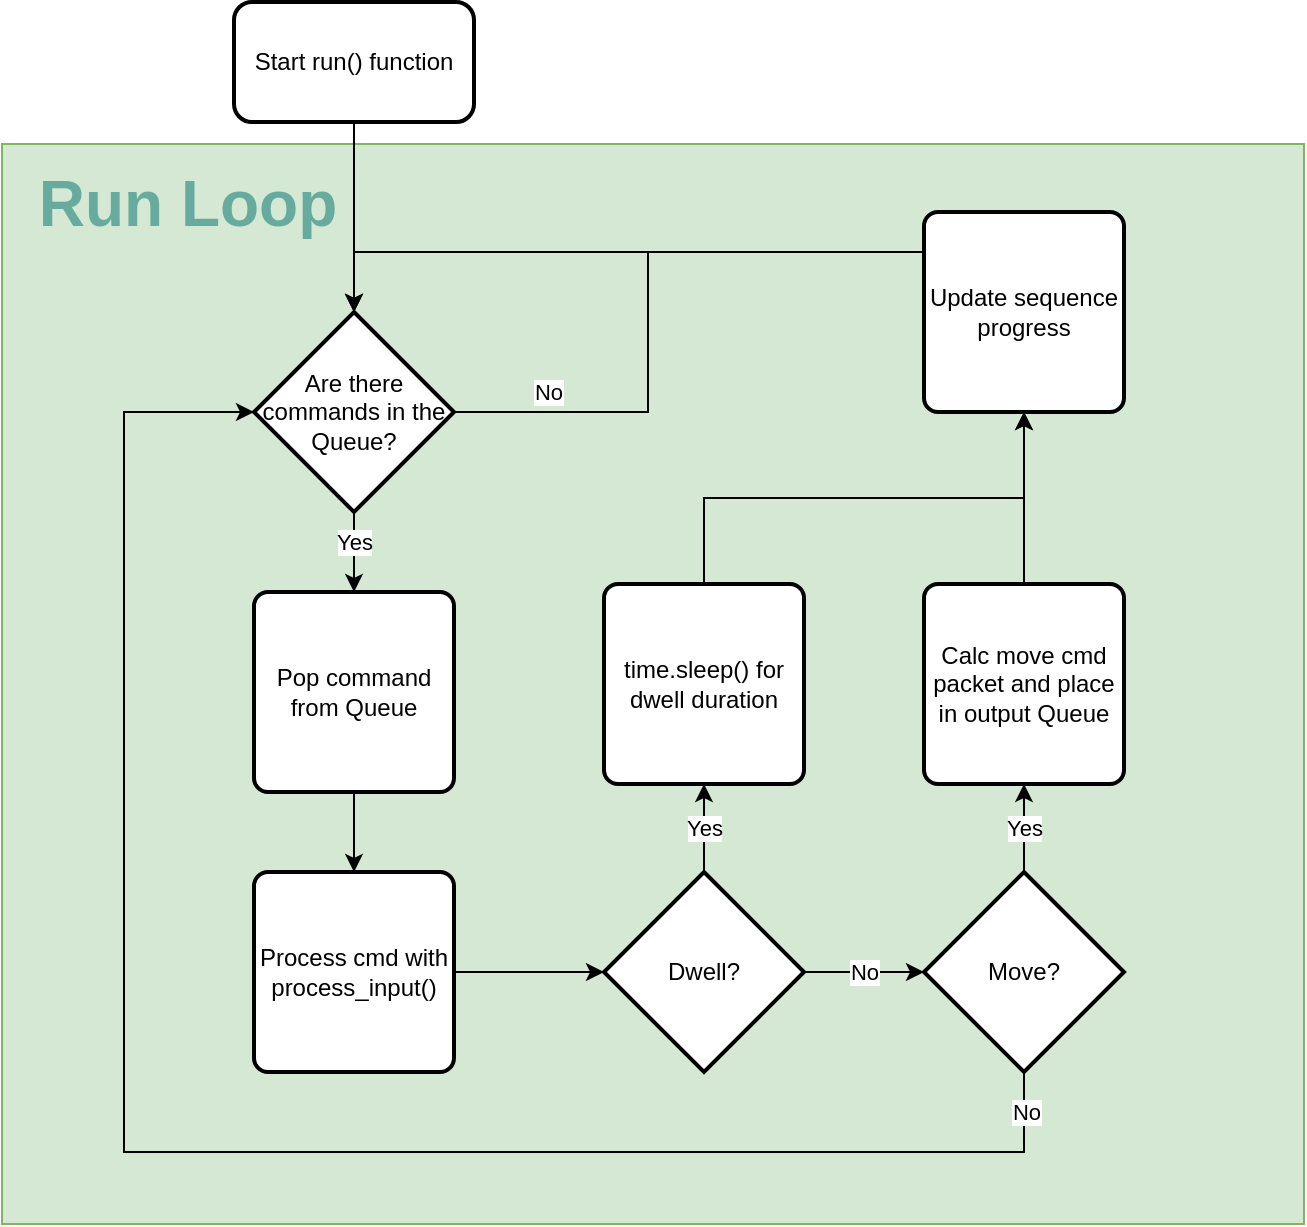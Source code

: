 <mxfile version="15.4.0" type="device"><diagram id="C5RBs43oDa-KdzZeNtuy" name="Page-1"><mxGraphModel dx="900" dy="1792" grid="1" gridSize="10" guides="1" tooltips="1" connect="1" arrows="1" fold="1" page="1" pageScale="1" pageWidth="827" pageHeight="1169" math="0" shadow="0"><root><mxCell id="WIyWlLk6GJQsqaUBKTNV-0"/><mxCell id="WIyWlLk6GJQsqaUBKTNV-1" parent="WIyWlLk6GJQsqaUBKTNV-0"/><mxCell id="3aw1ZNqdZFqttkbGH9FZ-79" value="" style="rounded=0;whiteSpace=wrap;html=1;fillColor=#d5e8d4;strokeColor=#82b366;" parent="WIyWlLk6GJQsqaUBKTNV-1" vertex="1"><mxGeometry x="149" y="-854" width="651" height="540" as="geometry"/></mxCell><mxCell id="vF_u31iRMHl0yjkTLBo3-8" value="Start run() function" style="rounded=1;whiteSpace=wrap;html=1;strokeWidth=2;" parent="WIyWlLk6GJQsqaUBKTNV-1" vertex="1"><mxGeometry x="265" y="-925" width="120" height="60" as="geometry"/></mxCell><mxCell id="vF_u31iRMHl0yjkTLBo3-14" value="Are there commands in the Queue?" style="strokeWidth=2;html=1;shape=mxgraph.flowchart.decision;whiteSpace=wrap;" parent="WIyWlLk6GJQsqaUBKTNV-1" vertex="1"><mxGeometry x="275" y="-770" width="100" height="100" as="geometry"/></mxCell><mxCell id="vF_u31iRMHl0yjkTLBo3-16" value="&lt;br&gt;" style="endArrow=classic;html=1;rounded=0;edgeStyle=orthogonalEdgeStyle;exitX=0.5;exitY=1;exitDx=0;exitDy=0;exitPerimeter=0;entryX=0.5;entryY=0;entryDx=0;entryDy=0;" parent="WIyWlLk6GJQsqaUBKTNV-1" source="vF_u31iRMHl0yjkTLBo3-14" target="_2091OM16MVo-oqEmdx8-7" edge="1"><mxGeometry relative="1" as="geometry"><mxPoint x="290" y="-480" as="sourcePoint"/><mxPoint x="162" y="-530" as="targetPoint"/><Array as="points"/></mxGeometry></mxCell><mxCell id="vF_u31iRMHl0yjkTLBo3-17" value="Yes" style="edgeLabel;resizable=0;html=1;align=center;verticalAlign=middle;" parent="vF_u31iRMHl0yjkTLBo3-16" connectable="0" vertex="1"><mxGeometry relative="1" as="geometry"><mxPoint y="-5" as="offset"/></mxGeometry></mxCell><mxCell id="3aw1ZNqdZFqttkbGH9FZ-92" value="Run Loop" style="text;html=1;strokeColor=none;fillColor=none;align=center;verticalAlign=middle;whiteSpace=wrap;rounded=0;fontSize=32;fontColor=#67AB9F;fontStyle=1" parent="WIyWlLk6GJQsqaUBKTNV-1" vertex="1"><mxGeometry x="162" y="-844" width="160" height="40" as="geometry"/></mxCell><mxCell id="3aw1ZNqdZFqttkbGH9FZ-16" value="" style="endArrow=classic;html=1;rounded=0;edgeStyle=orthogonalEdgeStyle;entryX=0.5;entryY=0;entryDx=0;entryDy=0;exitX=0.5;exitY=1;exitDx=0;exitDy=0;entryPerimeter=0;" parent="WIyWlLk6GJQsqaUBKTNV-1" source="vF_u31iRMHl0yjkTLBo3-8" target="vF_u31iRMHl0yjkTLBo3-14" edge="1"><mxGeometry width="50" height="50" relative="1" as="geometry"><mxPoint x="545" y="-540" as="sourcePoint"/><mxPoint x="610" y="-540" as="targetPoint"/></mxGeometry></mxCell><mxCell id="_2091OM16MVo-oqEmdx8-3" value="&lt;br&gt;" style="endArrow=classic;html=1;rounded=0;edgeStyle=orthogonalEdgeStyle;entryX=0.5;entryY=0;entryDx=0;entryDy=0;entryPerimeter=0;exitX=1;exitY=0.5;exitDx=0;exitDy=0;exitPerimeter=0;" parent="WIyWlLk6GJQsqaUBKTNV-1" source="vF_u31iRMHl0yjkTLBo3-14" target="vF_u31iRMHl0yjkTLBo3-14" edge="1"><mxGeometry x="-0.764" relative="1" as="geometry"><mxPoint x="335" y="-660" as="sourcePoint"/><mxPoint x="335" y="-590" as="targetPoint"/><Array as="points"><mxPoint x="472" y="-720"/><mxPoint x="472" y="-800"/><mxPoint x="325" y="-800"/></Array><mxPoint as="offset"/></mxGeometry></mxCell><mxCell id="_2091OM16MVo-oqEmdx8-4" value="No" style="edgeLabel;resizable=0;html=1;align=center;verticalAlign=middle;" parent="_2091OM16MVo-oqEmdx8-3" connectable="0" vertex="1"><mxGeometry relative="1" as="geometry"><mxPoint x="-50" y="70" as="offset"/></mxGeometry></mxCell><mxCell id="_2091OM16MVo-oqEmdx8-7" value="Pop command from Queue" style="rounded=1;whiteSpace=wrap;html=1;absoluteArcSize=1;arcSize=14;strokeWidth=2;" parent="WIyWlLk6GJQsqaUBKTNV-1" vertex="1"><mxGeometry x="275" y="-630" width="100" height="100" as="geometry"/></mxCell><mxCell id="_2091OM16MVo-oqEmdx8-19" value="Process cmd with process_input()" style="rounded=1;whiteSpace=wrap;html=1;absoluteArcSize=1;arcSize=14;strokeWidth=2;" parent="WIyWlLk6GJQsqaUBKTNV-1" vertex="1"><mxGeometry x="275" y="-490" width="100" height="100" as="geometry"/></mxCell><mxCell id="_2091OM16MVo-oqEmdx8-20" value="Calc move cmd packet and place in output Queue" style="rounded=1;whiteSpace=wrap;html=1;absoluteArcSize=1;arcSize=14;strokeWidth=2;" parent="WIyWlLk6GJQsqaUBKTNV-1" vertex="1"><mxGeometry x="610" y="-634" width="100" height="100" as="geometry"/></mxCell><mxCell id="_2091OM16MVo-oqEmdx8-22" value="" style="endArrow=classic;html=1;rounded=0;edgeStyle=orthogonalEdgeStyle;entryX=0.5;entryY=0;entryDx=0;entryDy=0;exitX=0.5;exitY=1;exitDx=0;exitDy=0;" parent="WIyWlLk6GJQsqaUBKTNV-1" source="_2091OM16MVo-oqEmdx8-7" target="_2091OM16MVo-oqEmdx8-19" edge="1"><mxGeometry width="50" height="50" relative="1" as="geometry"><mxPoint x="412" y="-340" as="sourcePoint"/><mxPoint x="325" y="-490" as="targetPoint"/></mxGeometry></mxCell><mxCell id="_2091OM16MVo-oqEmdx8-25" value="Update sequence progress" style="rounded=1;whiteSpace=wrap;html=1;absoluteArcSize=1;arcSize=14;strokeWidth=2;" parent="WIyWlLk6GJQsqaUBKTNV-1" vertex="1"><mxGeometry x="610" y="-820" width="100" height="100" as="geometry"/></mxCell><mxCell id="_2091OM16MVo-oqEmdx8-26" value="" style="endArrow=classic;html=1;rounded=0;edgeStyle=orthogonalEdgeStyle;entryX=0.5;entryY=1;entryDx=0;entryDy=0;exitX=0.5;exitY=0;exitDx=0;exitDy=0;" parent="WIyWlLk6GJQsqaUBKTNV-1" source="_2091OM16MVo-oqEmdx8-20" target="_2091OM16MVo-oqEmdx8-25" edge="1"><mxGeometry width="50" height="50" relative="1" as="geometry"><mxPoint x="390" y="-320" as="sourcePoint"/><mxPoint x="440" y="-370" as="targetPoint"/></mxGeometry></mxCell><mxCell id="_2091OM16MVo-oqEmdx8-28" value="" style="endArrow=classic;html=1;rounded=0;edgeStyle=orthogonalEdgeStyle;entryX=0.5;entryY=0;entryDx=0;entryDy=0;exitX=0;exitY=0.25;exitDx=0;exitDy=0;entryPerimeter=0;" parent="WIyWlLk6GJQsqaUBKTNV-1" source="_2091OM16MVo-oqEmdx8-25" target="vF_u31iRMHl0yjkTLBo3-14" edge="1"><mxGeometry width="50" height="50" relative="1" as="geometry"><mxPoint x="332" y="-320" as="sourcePoint"/><mxPoint x="382" y="-370" as="targetPoint"/><Array as="points"><mxPoint x="610" y="-800"/><mxPoint x="325" y="-800"/></Array></mxGeometry></mxCell><mxCell id="mpQiTmpkaqU87Hr1qZgv-1" value="Dwell?" style="strokeWidth=2;html=1;shape=mxgraph.flowchart.decision;whiteSpace=wrap;" vertex="1" parent="WIyWlLk6GJQsqaUBKTNV-1"><mxGeometry x="450" y="-490" width="100" height="100" as="geometry"/></mxCell><mxCell id="mpQiTmpkaqU87Hr1qZgv-2" value="time.sleep() for&lt;br&gt;dwell duration" style="rounded=1;whiteSpace=wrap;html=1;absoluteArcSize=1;arcSize=14;strokeWidth=2;" vertex="1" parent="WIyWlLk6GJQsqaUBKTNV-1"><mxGeometry x="450" y="-634" width="100" height="100" as="geometry"/></mxCell><mxCell id="mpQiTmpkaqU87Hr1qZgv-3" value="" style="endArrow=classic;html=1;rounded=0;edgeStyle=orthogonalEdgeStyle;entryX=0.5;entryY=1;entryDx=0;entryDy=0;exitX=0.5;exitY=0;exitDx=0;exitDy=0;" edge="1" parent="WIyWlLk6GJQsqaUBKTNV-1" source="mpQiTmpkaqU87Hr1qZgv-2" target="_2091OM16MVo-oqEmdx8-25"><mxGeometry width="50" height="50" relative="1" as="geometry"><mxPoint x="320" y="-550" as="sourcePoint"/><mxPoint x="370" y="-600" as="targetPoint"/></mxGeometry></mxCell><mxCell id="mpQiTmpkaqU87Hr1qZgv-4" value="Move?" style="strokeWidth=2;html=1;shape=mxgraph.flowchart.decision;whiteSpace=wrap;" vertex="1" parent="WIyWlLk6GJQsqaUBKTNV-1"><mxGeometry x="610" y="-490" width="100" height="100" as="geometry"/></mxCell><mxCell id="mpQiTmpkaqU87Hr1qZgv-5" value="" style="endArrow=classic;html=1;rounded=0;edgeStyle=orthogonalEdgeStyle;exitX=0.5;exitY=0;exitDx=0;exitDy=0;exitPerimeter=0;entryX=0.5;entryY=1;entryDx=0;entryDy=0;" edge="1" parent="WIyWlLk6GJQsqaUBKTNV-1" source="mpQiTmpkaqU87Hr1qZgv-4" target="_2091OM16MVo-oqEmdx8-20"><mxGeometry relative="1" as="geometry"><mxPoint x="440" y="-600" as="sourcePoint"/><mxPoint x="540" y="-600" as="targetPoint"/></mxGeometry></mxCell><mxCell id="mpQiTmpkaqU87Hr1qZgv-6" value="Yes" style="edgeLabel;resizable=0;html=1;align=center;verticalAlign=middle;" connectable="0" vertex="1" parent="mpQiTmpkaqU87Hr1qZgv-5"><mxGeometry relative="1" as="geometry"/></mxCell><mxCell id="mpQiTmpkaqU87Hr1qZgv-7" value="" style="endArrow=classic;html=1;rounded=0;edgeStyle=orthogonalEdgeStyle;exitX=0.5;exitY=0;exitDx=0;exitDy=0;exitPerimeter=0;entryX=0.5;entryY=1;entryDx=0;entryDy=0;" edge="1" parent="WIyWlLk6GJQsqaUBKTNV-1" source="mpQiTmpkaqU87Hr1qZgv-1" target="mpQiTmpkaqU87Hr1qZgv-2"><mxGeometry relative="1" as="geometry"><mxPoint x="440" y="-600" as="sourcePoint"/><mxPoint x="540" y="-600" as="targetPoint"/></mxGeometry></mxCell><mxCell id="mpQiTmpkaqU87Hr1qZgv-8" value="Yes" style="edgeLabel;resizable=0;html=1;align=center;verticalAlign=middle;" connectable="0" vertex="1" parent="mpQiTmpkaqU87Hr1qZgv-7"><mxGeometry relative="1" as="geometry"/></mxCell><mxCell id="mpQiTmpkaqU87Hr1qZgv-9" value="" style="endArrow=classic;html=1;rounded=0;edgeStyle=orthogonalEdgeStyle;exitX=1;exitY=0.5;exitDx=0;exitDy=0;exitPerimeter=0;entryX=0;entryY=0.5;entryDx=0;entryDy=0;entryPerimeter=0;" edge="1" parent="WIyWlLk6GJQsqaUBKTNV-1" source="mpQiTmpkaqU87Hr1qZgv-1" target="mpQiTmpkaqU87Hr1qZgv-4"><mxGeometry relative="1" as="geometry"><mxPoint x="440" y="-600" as="sourcePoint"/><mxPoint x="540" y="-600" as="targetPoint"/></mxGeometry></mxCell><mxCell id="mpQiTmpkaqU87Hr1qZgv-10" value="No" style="edgeLabel;resizable=0;html=1;align=center;verticalAlign=middle;" connectable="0" vertex="1" parent="mpQiTmpkaqU87Hr1qZgv-9"><mxGeometry relative="1" as="geometry"/></mxCell><mxCell id="mpQiTmpkaqU87Hr1qZgv-11" value="" style="endArrow=classic;html=1;rounded=0;edgeStyle=orthogonalEdgeStyle;exitX=0.5;exitY=1;exitDx=0;exitDy=0;exitPerimeter=0;entryX=0;entryY=0.5;entryDx=0;entryDy=0;entryPerimeter=0;" edge="1" parent="WIyWlLk6GJQsqaUBKTNV-1" source="mpQiTmpkaqU87Hr1qZgv-4" target="vF_u31iRMHl0yjkTLBo3-14"><mxGeometry relative="1" as="geometry"><mxPoint x="440" y="-600" as="sourcePoint"/><mxPoint x="540" y="-600" as="targetPoint"/><Array as="points"><mxPoint x="660" y="-350"/><mxPoint x="210" y="-350"/><mxPoint x="210" y="-720"/></Array></mxGeometry></mxCell><mxCell id="mpQiTmpkaqU87Hr1qZgv-12" value="No" style="edgeLabel;resizable=0;html=1;align=center;verticalAlign=middle;" connectable="0" vertex="1" parent="mpQiTmpkaqU87Hr1qZgv-11"><mxGeometry relative="1" as="geometry"><mxPoint x="423" y="-20" as="offset"/></mxGeometry></mxCell><mxCell id="mpQiTmpkaqU87Hr1qZgv-13" value="" style="endArrow=classic;html=1;rounded=0;edgeStyle=orthogonalEdgeStyle;exitX=1;exitY=0.5;exitDx=0;exitDy=0;entryX=0;entryY=0.5;entryDx=0;entryDy=0;entryPerimeter=0;" edge="1" parent="WIyWlLk6GJQsqaUBKTNV-1" source="_2091OM16MVo-oqEmdx8-19" target="mpQiTmpkaqU87Hr1qZgv-1"><mxGeometry width="50" height="50" relative="1" as="geometry"><mxPoint x="460" y="-570" as="sourcePoint"/><mxPoint x="510" y="-620" as="targetPoint"/></mxGeometry></mxCell></root></mxGraphModel></diagram></mxfile>
